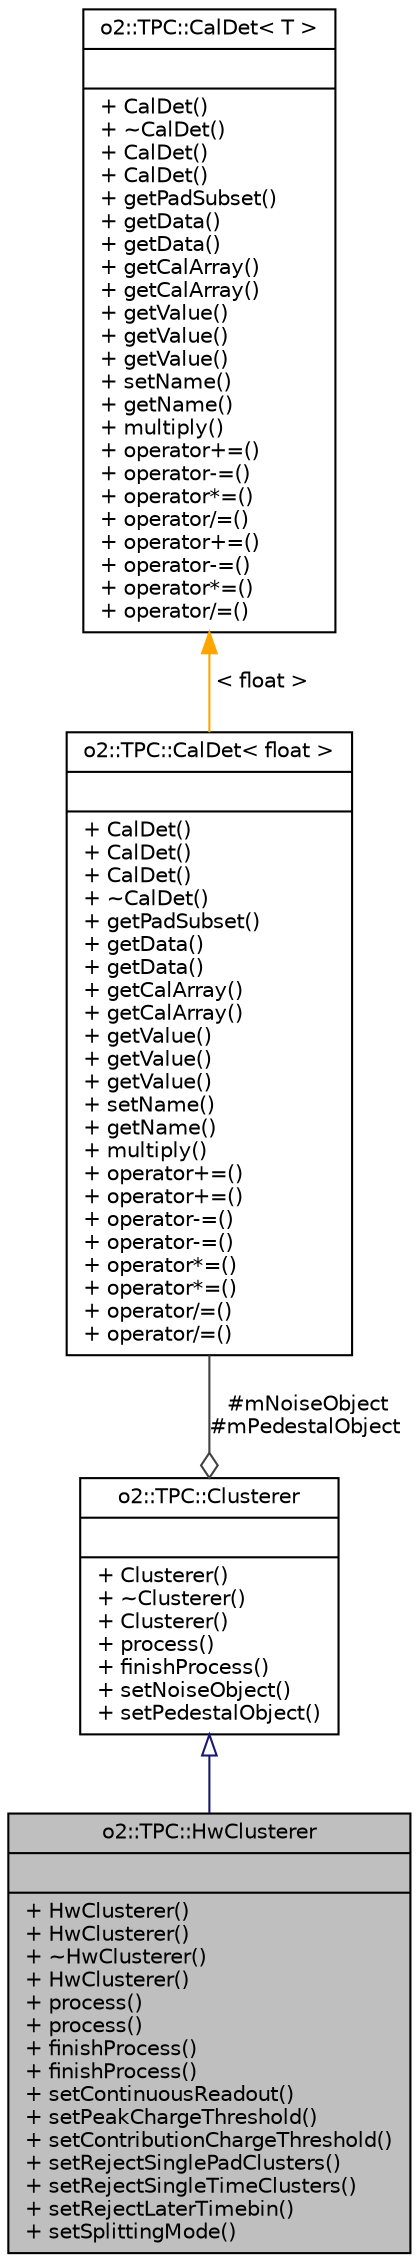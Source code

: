digraph "o2::TPC::HwClusterer"
{
 // INTERACTIVE_SVG=YES
  bgcolor="transparent";
  edge [fontname="Helvetica",fontsize="10",labelfontname="Helvetica",labelfontsize="10"];
  node [fontname="Helvetica",fontsize="10",shape=record];
  Node1 [label="{o2::TPC::HwClusterer\n||+ HwClusterer()\l+ HwClusterer()\l+ ~HwClusterer()\l+ HwClusterer()\l+ process()\l+ process()\l+ finishProcess()\l+ finishProcess()\l+ setContinuousReadout()\l+ setPeakChargeThreshold()\l+ setContributionChargeThreshold()\l+ setRejectSinglePadClusters()\l+ setRejectSingleTimeClusters()\l+ setRejectLaterTimebin()\l+ setSplittingMode()\l}",height=0.2,width=0.4,color="black", fillcolor="grey75", style="filled" fontcolor="black"];
  Node2 -> Node1 [dir="back",color="midnightblue",fontsize="10",style="solid",arrowtail="onormal",fontname="Helvetica"];
  Node2 [label="{o2::TPC::Clusterer\n||+ Clusterer()\l+ ~Clusterer()\l+ Clusterer()\l+ process()\l+ finishProcess()\l+ setNoiseObject()\l+ setPedestalObject()\l}",height=0.2,width=0.4,color="black",URL="$da/d27/classo2_1_1TPC_1_1Clusterer.html",tooltip="Base Class for TPC clusterer. "];
  Node3 -> Node2 [color="grey25",fontsize="10",style="solid",label=" #mNoiseObject\n#mPedestalObject" ,arrowhead="odiamond",fontname="Helvetica"];
  Node3 [label="{o2::TPC::CalDet\< float \>\n||+ CalDet()\l+ CalDet()\l+ CalDet()\l+ ~CalDet()\l+ getPadSubset()\l+ getData()\l+ getData()\l+ getCalArray()\l+ getCalArray()\l+ getValue()\l+ getValue()\l+ getValue()\l+ setName()\l+ getName()\l+ multiply()\l+ operator+=()\l+ operator+=()\l+ operator-=()\l+ operator-=()\l+ operator*=()\l+ operator*=()\l+ operator/=()\l+ operator/=()\l}",height=0.2,width=0.4,color="black",URL="$d8/d6c/classo2_1_1TPC_1_1CalDet.html"];
  Node4 -> Node3 [dir="back",color="orange",fontsize="10",style="solid",label=" \< float \>" ,fontname="Helvetica"];
  Node4 [label="{o2::TPC::CalDet\< T \>\n||+ CalDet()\l+ ~CalDet()\l+ CalDet()\l+ CalDet()\l+ getPadSubset()\l+ getData()\l+ getData()\l+ getCalArray()\l+ getCalArray()\l+ getValue()\l+ getValue()\l+ getValue()\l+ setName()\l+ getName()\l+ multiply()\l+ operator+=()\l+ operator-=()\l+ operator*=()\l+ operator/=()\l+ operator+=()\l+ operator-=()\l+ operator*=()\l+ operator/=()\l}",height=0.2,width=0.4,color="black",URL="$d8/d6c/classo2_1_1TPC_1_1CalDet.html"];
}
